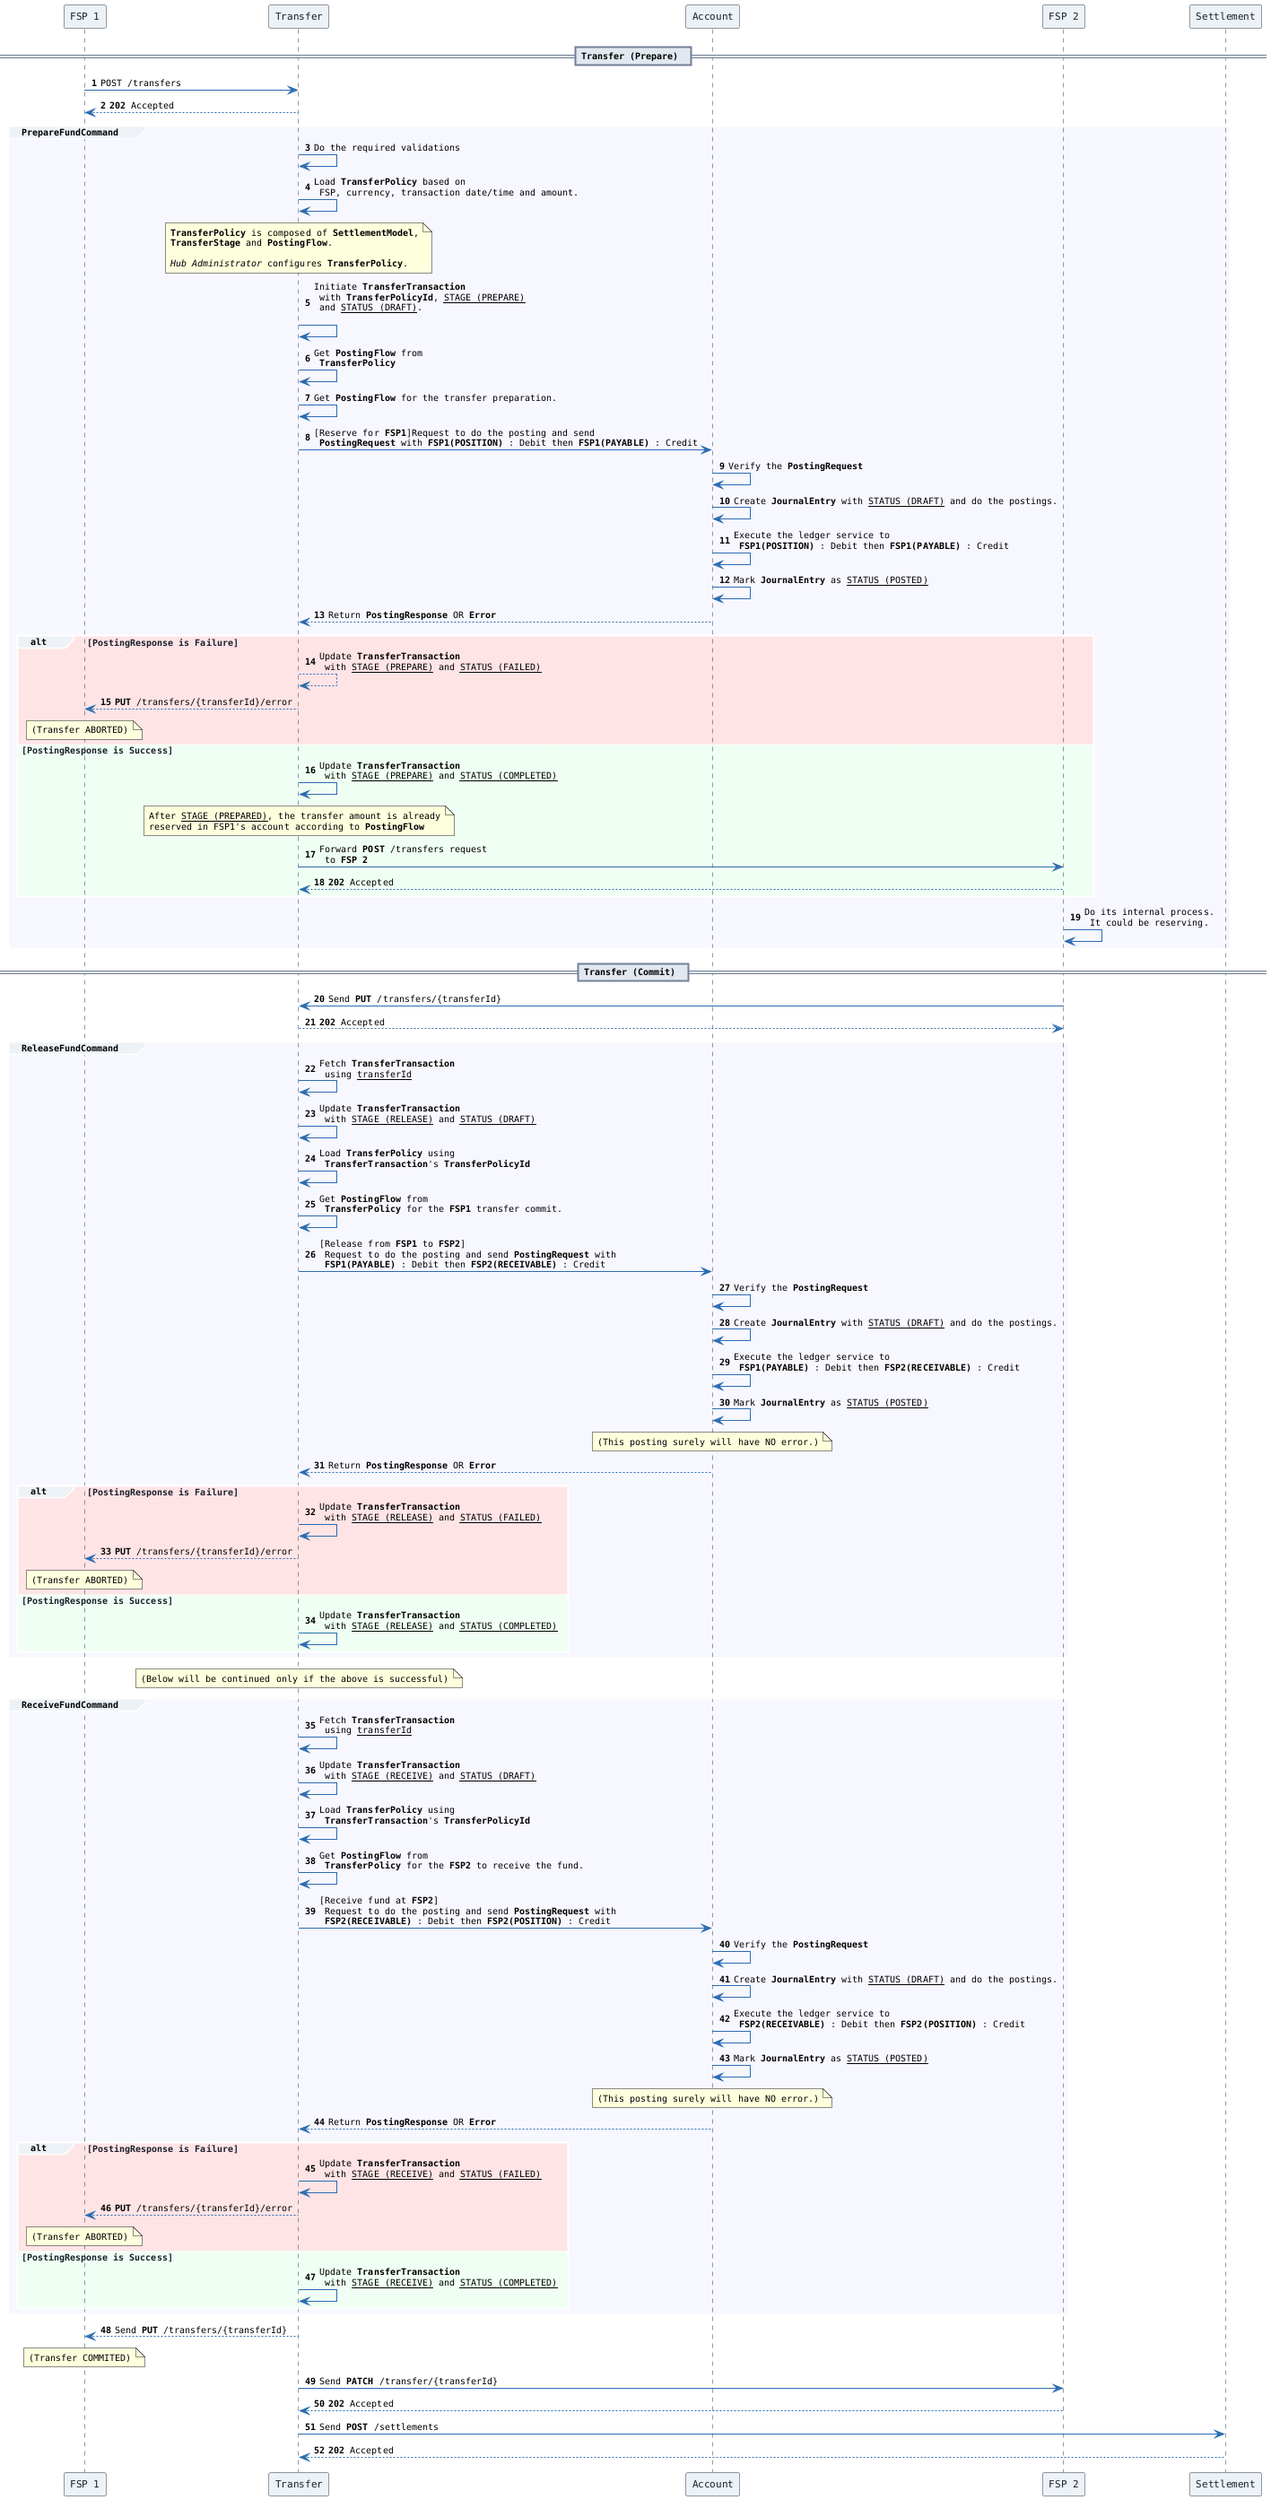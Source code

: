 @startuml
' Mojaloop Transfers Sequence Diagram
skinparam defaultFontName "Monospaced"
skinparam defaultFontSize 10

skinparam sequence {
    ParticipantFontSize 11
    MessageFontSize 10
    TitleFontSize 20
    NoteFontSize 10

    ArrowColor #2b6cb0
    LifeLineBorderColor #2d3748
    LifeLineBackgroundColor #e2e8f0

    ParticipantBorderColor #2d3748
    ParticipantBackgroundColor #edf2f7
    ParticipantFontColor #1a202c

    ActivationBarColor #805ad5
    GroupBorderColor #4a5568          ' for alt/opt/loop frames
    GroupBackgroundColor #edf2f7
    GroupFontColor #1a202c

    TitleFontColor #1a202c
    DividerBorderColor #718096
    DividerBackgroundColor #e2e8f0
    ReferenceBorderColor #4a5568       ' "ref over" blocks
    ReferenceBackgroundColor #f7fafc
    ReferenceFontColor #2d3748

    NoteBorderColor #a0aec0
    NoteBackgroundColor #ffffcc
    NoteFontColor #1a202c

}

autonumber

participant "FSP 1" as FSP1
participant "Transfer" as Transfer
participant "Account" as Account
participant "FSP 2" as FSP2

== Transfer (Prepare) ==

FSP1 -> Transfer : POST /transfers

FSP1 <-- Transfer : **202** Accepted

group #f7f7ff PrepareFundCommand

    Transfer -> Transfer : Do the required validations

    Transfer -> Transfer : Load **TransferPolicy** based on \n FSP, currency, transaction date/time and amount.
    note over Transfer
    **TransferPolicy** is composed of **SettlementModel**,
    **TransferStage** and **PostingFlow**.

    //Hub Administrator// configures **TransferPolicy**.
    end note

    Transfer -> Transfer : Initiate **TransferTransaction** \n with **TransferPolicyId**, __STAGE (PREPARE)__ \n and __STATUS (DRAFT)__. \n

    Transfer -> Transfer : Get **PostingFlow** from \n **TransferPolicy**

    Transfer -> Transfer : Get **PostingFlow** for the transfer preparation.

    Transfer -> Account : [Reserve for **FSP1**]Request to do the posting and send \n **PostingRequest** with **FSP1(POSITION)** : Debit then **FSP1(PAYABLE)** : Credit

    Account -> Account : Verify the **PostingRequest**

    Account -> Account : Create **JournalEntry** with __STATUS (DRAFT)__ and do the postings.

    Account -> Account : Execute the ledger service to \n **FSP1(POSITION)** : Debit then **FSP1(PAYABLE)** : Credit

    Account -> Account : Mark **JournalEntry** as __STATUS (POSTED)__

    Transfer <-- Account  : Return **PostingResponse** OR **Error**

    alt #ffe4e6 **PostingResponse** is **Failure**

        Transfer --> Transfer : Update **TransferTransaction** \n with __STAGE (PREPARE)__ and __STATUS (FAILED)__

        FSP1 <-- Transfer : **PUT** /transfers/{transferId}/error
        note over FSP1
        (Transfer ABORTED)
        end note

    else #f0fff4 **PostingResponse** is **Success**

        Transfer -> Transfer : Update **TransferTransaction** \n with __STAGE (PREPARE)__ and __STATUS (COMPLETED)__
        note over Transfer
        After __STAGE (PREPARED)__, the transfer amount is already
        reserved in FSP1's account according to **PostingFlow**
        end note

        Transfer -> FSP2 : Forward **POST** /transfers request \n to **FSP 2**

        Transfer <-- FSP2  : **202** Accepted

    end

    FSP2 -> FSP2 : Do its internal process. \n It could be reserving.

end group

== Transfer (Commit) ==

FSP2 -> Transfer : Send **PUT** /transfers/{transferId}

Transfer --> FSP2 : **202** Accepted

group #f7f7ff ReleaseFundCommand

    Transfer -> Transfer : Fetch **TransferTransaction** \n using __transferId__

    Transfer -> Transfer : Update **TransferTransaction** \n with __STAGE (RELEASE)__ and __STATUS (DRAFT)__

    Transfer -> Transfer : Load **TransferPolicy** using \n **TransferTransaction**'s **TransferPolicyId**

    Transfer -> Transfer : Get **PostingFlow** from \n **TransferPolicy** for the **FSP1** transfer commit.

    Transfer -> Account : [Release from **FSP1** to **FSP2**] \n Request to do the posting and send **PostingRequest** with \n **FSP1(PAYABLE)** : Debit then **FSP2(RECEIVABLE)** : Credit

    Account -> Account : Verify the **PostingRequest**

    Account -> Account : Create **JournalEntry** with __STATUS (DRAFT)__ and do the postings.

    Account -> Account : Execute the ledger service to \n **FSP1(PAYABLE)** : Debit then **FSP2(RECEIVABLE)** : Credit

    Account -> Account : Mark **JournalEntry** as __STATUS (POSTED)__
    note over Account
    (This posting surely will have NO error.)
    end note

    Transfer <-- Account : Return **PostingResponse** OR **Error**

    alt #ffe4e6 **PostingResponse** is **Failure**

    Transfer -> Transfer : Update **TransferTransaction** \n with __STAGE (RELEASE)__ and __STATUS (FAILED)__

    FSP1 <-- Transfer : **PUT** /transfers/{transferId}/error

    note over FSP1
    (Transfer ABORTED)
    end note

    else #f0fff4 **PostingResponse** is **Success**

    Transfer -> Transfer : Update **TransferTransaction** \n with __STAGE (RELEASE)__ and __STATUS (COMPLETED)__

    end

end group

note over Transfer
(Below will be continued only if the above is successful)
end note

group #f7f7ff ReceiveFundCommand

    Transfer -> Transfer : Fetch **TransferTransaction** \n using __transferId__

    Transfer -> Transfer : Update **TransferTransaction** \n with __STAGE (RECEIVE)__ and __STATUS (DRAFT)__

    Transfer -> Transfer : Load **TransferPolicy** using \n **TransferTransaction**'s **TransferPolicyId**

    Transfer -> Transfer : Get **PostingFlow** from \n **TransferPolicy** for the **FSP2** to receive the fund.

    Transfer -> Account : [Receive fund at **FSP2**] \n Request to do the posting and send **PostingRequest** with \n **FSP2(RECEIVABLE)** : Debit then **FSP2(POSITION)** : Credit

    Account -> Account : Verify the **PostingRequest**

    Account -> Account : Create **JournalEntry** with __STATUS (DRAFT)__ and do the postings.

    Account -> Account : Execute the ledger service to \n **FSP2(RECEIVABLE)** : Debit then **FSP2(POSITION)** : Credit

    Account -> Account : Mark **JournalEntry** as __STATUS (POSTED)__
    note over Account
    (This posting surely will have NO error.)
    end note

    Transfer <-- Account : Return **PostingResponse** OR **Error**

    alt #ffe4e6 **PostingResponse** is **Failure**

    Transfer -> Transfer : Update **TransferTransaction** \n with __STAGE (RECEIVE)__ and __STATUS (FAILED)__

    FSP1 <-- Transfer : **PUT** /transfers/{transferId}/error

    note over FSP1
    (Transfer ABORTED)
    end note

    else #f0fff4 **PostingResponse** is **Success**

    Transfer -> Transfer : Update **TransferTransaction** \n with __STAGE (RECEIVE)__ and __STATUS (COMPLETED)__

    end

end group

FSP1 <-- Transfer : Send **PUT** /transfers/{transferId}
note over FSP1
(Transfer COMMITED)
end note

Transfer -> FSP2 : Send **PATCH** /transfer/{transferId}

Transfer <-- FSP2 : **202** Accepted

Transfer -> Settlement : Send **POST** /settlements

Settlement --> Transfer : **202** Accepted

@enduml
